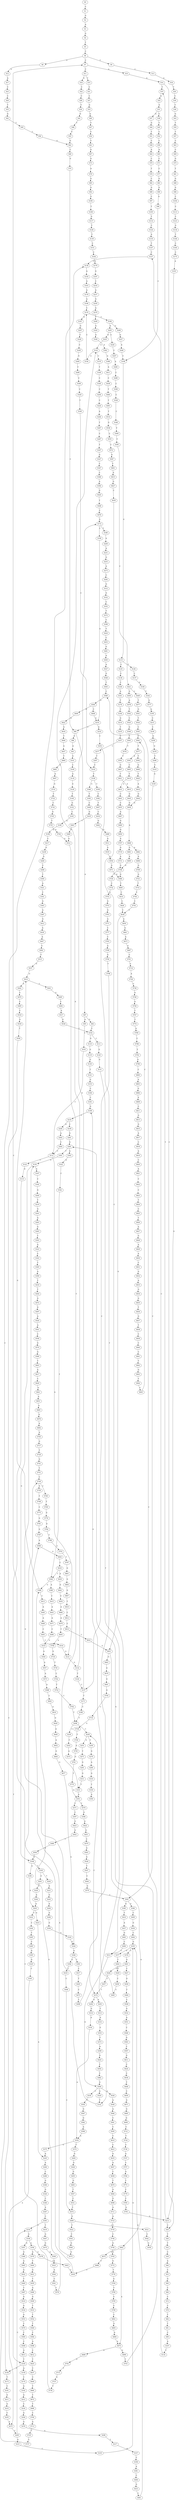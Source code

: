 strict digraph  {
	S0 -> S1 [ label = C ];
	S1 -> S2 [ label = G ];
	S2 -> S3 [ label = A ];
	S3 -> S4 [ label = G ];
	S4 -> S5 [ label = T ];
	S5 -> S6 [ label = C ];
	S6 -> S7 [ label = C ];
	S6 -> S8 [ label = G ];
	S6 -> S9 [ label = T ];
	S7 -> S10 [ label = A ];
	S7 -> S11 [ label = C ];
	S8 -> S12 [ label = A ];
	S9 -> S13 [ label = C ];
	S10 -> S14 [ label = G ];
	S11 -> S15 [ label = T ];
	S11 -> S16 [ label = G ];
	S12 -> S17 [ label = A ];
	S13 -> S18 [ label = G ];
	S14 -> S19 [ label = T ];
	S14 -> S20 [ label = C ];
	S15 -> S21 [ label = C ];
	S16 -> S22 [ label = C ];
	S17 -> S23 [ label = C ];
	S18 -> S24 [ label = T ];
	S19 -> S25 [ label = A ];
	S20 -> S26 [ label = T ];
	S21 -> S27 [ label = C ];
	S22 -> S28 [ label = C ];
	S23 -> S29 [ label = C ];
	S24 -> S30 [ label = C ];
	S25 -> S31 [ label = G ];
	S26 -> S32 [ label = T ];
	S27 -> S33 [ label = G ];
	S28 -> S34 [ label = T ];
	S29 -> S35 [ label = T ];
	S30 -> S36 [ label = T ];
	S31 -> S37 [ label = G ];
	S31 -> S38 [ label = C ];
	S32 -> S39 [ label = C ];
	S33 -> S40 [ label = G ];
	S34 -> S41 [ label = G ];
	S35 -> S42 [ label = G ];
	S36 -> S43 [ label = G ];
	S37 -> S44 [ label = G ];
	S38 -> S45 [ label = T ];
	S39 -> S46 [ label = A ];
	S40 -> S47 [ label = T ];
	S41 -> S48 [ label = T ];
	S42 -> S49 [ label = T ];
	S43 -> S50 [ label = T ];
	S44 -> S51 [ label = T ];
	S45 -> S52 [ label = C ];
	S46 -> S53 [ label = C ];
	S47 -> S54 [ label = C ];
	S48 -> S55 [ label = C ];
	S49 -> S56 [ label = C ];
	S50 -> S57 [ label = T ];
	S51 -> S58 [ label = C ];
	S52 -> S59 [ label = C ];
	S53 -> S60 [ label = G ];
	S54 -> S61 [ label = T ];
	S55 -> S62 [ label = G ];
	S56 -> S62 [ label = G ];
	S57 -> S63 [ label = C ];
	S58 -> S64 [ label = A ];
	S59 -> S65 [ label = A ];
	S60 -> S66 [ label = C ];
	S61 -> S67 [ label = G ];
	S62 -> S68 [ label = C ];
	S63 -> S69 [ label = C ];
	S64 -> S70 [ label = C ];
	S65 -> S71 [ label = C ];
	S66 -> S72 [ label = C ];
	S67 -> S73 [ label = G ];
	S68 -> S74 [ label = G ];
	S69 -> S75 [ label = G ];
	S70 -> S76 [ label = T ];
	S71 -> S77 [ label = C ];
	S72 -> S78 [ label = C ];
	S73 -> S79 [ label = A ];
	S74 -> S80 [ label = C ];
	S75 -> S81 [ label = T ];
	S76 -> S82 [ label = C ];
	S77 -> S83 [ label = G ];
	S78 -> S84 [ label = T ];
	S79 -> S85 [ label = G ];
	S80 -> S86 [ label = G ];
	S80 -> S87 [ label = A ];
	S81 -> S88 [ label = G ];
	S82 -> S89 [ label = G ];
	S83 -> S90 [ label = G ];
	S84 -> S91 [ label = T ];
	S85 -> S92 [ label = G ];
	S86 -> S93 [ label = A ];
	S87 -> S94 [ label = G ];
	S87 -> S95 [ label = A ];
	S88 -> S96 [ label = G ];
	S89 -> S97 [ label = C ];
	S90 -> S98 [ label = A ];
	S91 -> S99 [ label = C ];
	S92 -> S100 [ label = G ];
	S93 -> S101 [ label = G ];
	S94 -> S102 [ label = C ];
	S95 -> S103 [ label = C ];
	S96 -> S104 [ label = C ];
	S97 -> S105 [ label = T ];
	S98 -> S106 [ label = C ];
	S99 -> S107 [ label = A ];
	S100 -> S108 [ label = T ];
	S101 -> S109 [ label = C ];
	S102 -> S110 [ label = G ];
	S102 -> S111 [ label = C ];
	S103 -> S112 [ label = C ];
	S104 -> S113 [ label = C ];
	S105 -> S114 [ label = T ];
	S106 -> S115 [ label = G ];
	S107 -> S116 [ label = T ];
	S108 -> S117 [ label = G ];
	S109 -> S118 [ label = A ];
	S110 -> S119 [ label = G ];
	S111 -> S120 [ label = G ];
	S112 -> S121 [ label = A ];
	S112 -> S122 [ label = C ];
	S113 -> S123 [ label = C ];
	S114 -> S124 [ label = C ];
	S115 -> S125 [ label = C ];
	S115 -> S126 [ label = T ];
	S116 -> S127 [ label = C ];
	S117 -> S128 [ label = T ];
	S118 -> S129 [ label = G ];
	S119 -> S130 [ label = G ];
	S120 -> S131 [ label = G ];
	S121 -> S132 [ label = G ];
	S122 -> S133 [ label = G ];
	S123 -> S134 [ label = G ];
	S124 -> S135 [ label = A ];
	S125 -> S136 [ label = C ];
	S126 -> S137 [ label = C ];
	S127 -> S138 [ label = C ];
	S128 -> S139 [ label = T ];
	S129 -> S140 [ label = T ];
	S130 -> S141 [ label = T ];
	S131 -> S142 [ label = T ];
	S132 -> S143 [ label = A ];
	S132 -> S144 [ label = T ];
	S133 -> S145 [ label = T ];
	S134 -> S146 [ label = T ];
	S135 -> S147 [ label = T ];
	S136 -> S148 [ label = C ];
	S137 -> S149 [ label = G ];
	S138 -> S150 [ label = A ];
	S139 -> S151 [ label = C ];
	S140 -> S152 [ label = G ];
	S141 -> S153 [ label = G ];
	S142 -> S154 [ label = G ];
	S143 -> S155 [ label = C ];
	S143 -> S156 [ label = A ];
	S144 -> S157 [ label = C ];
	S145 -> S158 [ label = C ];
	S145 -> S159 [ label = A ];
	S146 -> S160 [ label = C ];
	S147 -> S127 [ label = C ];
	S148 -> S161 [ label = A ];
	S149 -> S162 [ label = T ];
	S150 -> S163 [ label = G ];
	S151 -> S164 [ label = C ];
	S152 -> S165 [ label = C ];
	S153 -> S166 [ label = C ];
	S154 -> S167 [ label = A ];
	S154 -> S168 [ label = G ];
	S155 -> S169 [ label = T ];
	S156 -> S170 [ label = C ];
	S157 -> S171 [ label = T ];
	S157 -> S172 [ label = G ];
	S158 -> S173 [ label = T ];
	S159 -> S174 [ label = C ];
	S160 -> S175 [ label = C ];
	S161 -> S176 [ label = T ];
	S162 -> S177 [ label = G ];
	S163 -> S178 [ label = A ];
	S164 -> S179 [ label = A ];
	S165 -> S180 [ label = A ];
	S166 -> S181 [ label = C ];
	S167 -> S182 [ label = C ];
	S168 -> S183 [ label = T ];
	S168 -> S184 [ label = A ];
	S169 -> S185 [ label = C ];
	S170 -> S186 [ label = C ];
	S170 -> S187 [ label = A ];
	S171 -> S188 [ label = C ];
	S172 -> S189 [ label = T ];
	S172 -> S190 [ label = C ];
	S173 -> S191 [ label = C ];
	S174 -> S192 [ label = A ];
	S175 -> S193 [ label = A ];
	S176 -> S194 [ label = C ];
	S177 -> S195 [ label = A ];
	S178 -> S196 [ label = A ];
	S179 -> S197 [ label = G ];
	S180 -> S198 [ label = A ];
	S181 -> S199 [ label = G ];
	S182 -> S200 [ label = G ];
	S183 -> S201 [ label = G ];
	S183 -> S202 [ label = T ];
	S184 -> S203 [ label = A ];
	S185 -> S204 [ label = C ];
	S186 -> S205 [ label = A ];
	S186 -> S206 [ label = G ];
	S187 -> S207 [ label = G ];
	S188 -> S208 [ label = T ];
	S189 -> S209 [ label = A ];
	S190 -> S210 [ label = G ];
	S191 -> S211 [ label = G ];
	S192 -> S212 [ label = G ];
	S193 -> S213 [ label = G ];
	S194 -> S214 [ label = G ];
	S195 -> S215 [ label = C ];
	S196 -> S170 [ label = C ];
	S197 -> S216 [ label = C ];
	S198 -> S217 [ label = C ];
	S199 -> S218 [ label = C ];
	S200 -> S219 [ label = T ];
	S201 -> S220 [ label = G ];
	S202 -> S221 [ label = A ];
	S203 -> S222 [ label = C ];
	S203 -> S223 [ label = G ];
	S204 -> S224 [ label = C ];
	S205 -> S225 [ label = G ];
	S205 -> S226 [ label = C ];
	S206 -> S227 [ label = G ];
	S207 -> S228 [ label = C ];
	S208 -> S229 [ label = C ];
	S208 -> S230 [ label = G ];
	S209 -> S231 [ label = A ];
	S210 -> S232 [ label = G ];
	S210 -> S80 [ label = C ];
	S211 -> S233 [ label = G ];
	S212 -> S234 [ label = C ];
	S213 -> S20 [ label = C ];
	S213 -> S19 [ label = T ];
	S214 -> S235 [ label = T ];
	S215 -> S236 [ label = C ];
	S216 -> S237 [ label = A ];
	S217 -> S238 [ label = A ];
	S218 -> S239 [ label = C ];
	S218 -> S240 [ label = A ];
	S219 -> S241 [ label = G ];
	S220 -> S242 [ label = A ];
	S221 -> S243 [ label = G ];
	S222 -> S244 [ label = C ];
	S223 -> S245 [ label = A ];
	S224 -> S246 [ label = A ];
	S225 -> S143 [ label = A ];
	S226 -> S247 [ label = C ];
	S227 -> S248 [ label = A ];
	S228 -> S249 [ label = C ];
	S229 -> S250 [ label = T ];
	S229 -> S251 [ label = G ];
	S230 -> S252 [ label = T ];
	S231 -> S253 [ label = G ];
	S232 -> S254 [ label = C ];
	S233 -> S255 [ label = C ];
	S234 -> S256 [ label = A ];
	S235 -> S257 [ label = C ];
	S236 -> S258 [ label = G ];
	S237 -> S259 [ label = G ];
	S238 -> S260 [ label = G ];
	S239 -> S261 [ label = G ];
	S240 -> S262 [ label = A ];
	S241 -> S263 [ label = G ];
	S242 -> S203 [ label = A ];
	S243 -> S264 [ label = A ];
	S244 -> S265 [ label = T ];
	S245 -> S266 [ label = A ];
	S246 -> S267 [ label = T ];
	S247 -> S268 [ label = A ];
	S248 -> S106 [ label = C ];
	S249 -> S269 [ label = G ];
	S250 -> S270 [ label = G ];
	S251 -> S271 [ label = T ];
	S252 -> S272 [ label = A ];
	S253 -> S273 [ label = A ];
	S254 -> S274 [ label = T ];
	S255 -> S275 [ label = A ];
	S256 -> S276 [ label = G ];
	S257 -> S277 [ label = C ];
	S258 -> S278 [ label = G ];
	S259 -> S279 [ label = A ];
	S260 -> S280 [ label = C ];
	S261 -> S281 [ label = G ];
	S262 -> S282 [ label = C ];
	S263 -> S283 [ label = G ];
	S264 -> S284 [ label = A ];
	S265 -> S285 [ label = C ];
	S266 -> S286 [ label = C ];
	S267 -> S287 [ label = C ];
	S268 -> S288 [ label = C ];
	S269 -> S289 [ label = T ];
	S270 -> S290 [ label = A ];
	S271 -> S291 [ label = G ];
	S273 -> S292 [ label = C ];
	S274 -> S293 [ label = A ];
	S274 -> S294 [ label = G ];
	S275 -> S295 [ label = C ];
	S276 -> S296 [ label = G ];
	S277 -> S297 [ label = T ];
	S278 -> S298 [ label = T ];
	S279 -> S299 [ label = T ];
	S280 -> S300 [ label = T ];
	S281 -> S301 [ label = T ];
	S281 -> S302 [ label = A ];
	S282 -> S112 [ label = C ];
	S283 -> S303 [ label = T ];
	S284 -> S304 [ label = G ];
	S285 -> S305 [ label = G ];
	S286 -> S306 [ label = G ];
	S287 -> S307 [ label = T ];
	S288 -> S308 [ label = C ];
	S289 -> S309 [ label = C ];
	S290 -> S310 [ label = G ];
	S291 -> S311 [ label = G ];
	S292 -> S312 [ label = G ];
	S293 -> S313 [ label = T ];
	S294 -> S314 [ label = G ];
	S295 -> S315 [ label = G ];
	S295 -> S316 [ label = C ];
	S296 -> S317 [ label = T ];
	S297 -> S318 [ label = C ];
	S298 -> S319 [ label = C ];
	S299 -> S320 [ label = A ];
	S300 -> S321 [ label = A ];
	S301 -> S154 [ label = G ];
	S302 -> S322 [ label = A ];
	S303 -> S323 [ label = A ];
	S304 -> S324 [ label = G ];
	S305 -> S325 [ label = G ];
	S306 -> S326 [ label = G ];
	S307 -> S327 [ label = G ];
	S308 -> S328 [ label = C ];
	S309 -> S329 [ label = C ];
	S310 -> S330 [ label = T ];
	S311 -> S331 [ label = T ];
	S312 -> S332 [ label = G ];
	S313 -> S333 [ label = A ];
	S314 -> S334 [ label = A ];
	S315 -> S335 [ label = C ];
	S316 -> S336 [ label = G ];
	S317 -> S337 [ label = G ];
	S318 -> S338 [ label = T ];
	S319 -> S339 [ label = G ];
	S320 -> S340 [ label = A ];
	S321 -> S341 [ label = C ];
	S322 -> S342 [ label = C ];
	S323 -> S343 [ label = C ];
	S324 -> S344 [ label = G ];
	S325 -> S345 [ label = C ];
	S326 -> S346 [ label = C ];
	S327 -> S347 [ label = C ];
	S328 -> S348 [ label = C ];
	S329 -> S349 [ label = T ];
	S330 -> S350 [ label = A ];
	S331 -> S351 [ label = A ];
	S332 -> S352 [ label = C ];
	S333 -> S353 [ label = G ];
	S334 -> S354 [ label = A ];
	S335 -> S355 [ label = G ];
	S336 -> S356 [ label = A ];
	S336 -> S357 [ label = G ];
	S337 -> S358 [ label = C ];
	S338 -> S359 [ label = T ];
	S338 -> S360 [ label = G ];
	S339 -> S361 [ label = C ];
	S340 -> S362 [ label = A ];
	S341 -> S363 [ label = G ];
	S342 -> S364 [ label = T ];
	S343 -> S365 [ label = T ];
	S344 -> S366 [ label = G ];
	S345 -> S275 [ label = A ];
	S346 -> S367 [ label = A ];
	S347 -> S368 [ label = C ];
	S348 -> S369 [ label = T ];
	S349 -> S318 [ label = C ];
	S351 -> S370 [ label = T ];
	S351 -> S371 [ label = C ];
	S352 -> S372 [ label = T ];
	S353 -> S373 [ label = T ];
	S354 -> S374 [ label = T ];
	S354 -> S375 [ label = G ];
	S355 -> S376 [ label = C ];
	S355 -> S377 [ label = G ];
	S356 -> S378 [ label = G ];
	S356 -> S379 [ label = A ];
	S357 -> S380 [ label = G ];
	S358 -> S381 [ label = A ];
	S359 -> S382 [ label = C ];
	S360 -> S383 [ label = T ];
	S361 -> S384 [ label = A ];
	S361 -> S385 [ label = G ];
	S362 -> S386 [ label = A ];
	S363 -> S387 [ label = A ];
	S364 -> S388 [ label = G ];
	S364 -> S389 [ label = A ];
	S365 -> S390 [ label = A ];
	S366 -> S391 [ label = T ];
	S366 -> S392 [ label = G ];
	S367 -> S393 [ label = C ];
	S368 -> S394 [ label = A ];
	S369 -> S395 [ label = T ];
	S370 -> S396 [ label = G ];
	S371 -> S397 [ label = C ];
	S372 -> S398 [ label = C ];
	S373 -> S399 [ label = A ];
	S374 -> S400 [ label = G ];
	S375 -> S245 [ label = A ];
	S376 -> S401 [ label = G ];
	S377 -> S402 [ label = T ];
	S378 -> S403 [ label = T ];
	S379 -> S404 [ label = T ];
	S380 -> S405 [ label = A ];
	S381 -> S406 [ label = C ];
	S382 -> S407 [ label = T ];
	S383 -> S408 [ label = C ];
	S384 -> S409 [ label = C ];
	S385 -> S410 [ label = T ];
	S386 -> S411 [ label = A ];
	S387 -> S412 [ label = G ];
	S388 -> S413 [ label = C ];
	S388 -> S414 [ label = G ];
	S389 -> S415 [ label = C ];
	S390 -> S416 [ label = T ];
	S391 -> S417 [ label = C ];
	S392 -> S418 [ label = T ];
	S393 -> S316 [ label = C ];
	S393 -> S419 [ label = T ];
	S394 -> S420 [ label = G ];
	S395 -> S421 [ label = C ];
	S396 -> S422 [ label = A ];
	S397 -> S423 [ label = G ];
	S398 -> S424 [ label = T ];
	S399 -> S425 [ label = G ];
	S400 -> S426 [ label = G ];
	S401 -> S427 [ label = C ];
	S401 -> S428 [ label = G ];
	S402 -> S429 [ label = G ];
	S403 -> S430 [ label = C ];
	S404 -> S431 [ label = G ];
	S405 -> S432 [ label = A ];
	S406 -> S433 [ label = G ];
	S407 -> S434 [ label = C ];
	S408 -> S435 [ label = G ];
	S409 -> S436 [ label = G ];
	S410 -> S437 [ label = A ];
	S411 -> S438 [ label = C ];
	S412 -> S439 [ label = A ];
	S413 -> S440 [ label = A ];
	S414 -> S441 [ label = C ];
	S414 -> S442 [ label = A ];
	S415 -> S443 [ label = A ];
	S416 -> S444 [ label = T ];
	S417 -> S445 [ label = T ];
	S418 -> S446 [ label = C ];
	S419 -> S447 [ label = G ];
	S420 -> S448 [ label = T ];
	S421 -> S449 [ label = C ];
	S421 -> S450 [ label = G ];
	S422 -> S451 [ label = G ];
	S423 -> S452 [ label = G ];
	S424 -> S453 [ label = C ];
	S425 -> S454 [ label = C ];
	S426 -> S455 [ label = G ];
	S427 -> S456 [ label = G ];
	S428 -> S457 [ label = C ];
	S429 -> S458 [ label = C ];
	S430 -> S7 [ label = C ];
	S431 -> S459 [ label = T ];
	S432 -> S460 [ label = T ];
	S433 -> S461 [ label = C ];
	S434 -> S462 [ label = G ];
	S435 -> S463 [ label = T ];
	S436 -> S464 [ label = C ];
	S437 -> S465 [ label = G ];
	S438 -> S466 [ label = T ];
	S439 -> S467 [ label = A ];
	S440 -> S468 [ label = A ];
	S441 -> S469 [ label = G ];
	S442 -> S470 [ label = C ];
	S443 -> S471 [ label = A ];
	S444 -> S472 [ label = G ];
	S445 -> S473 [ label = C ];
	S446 -> S474 [ label = C ];
	S447 -> S475 [ label = G ];
	S448 -> S476 [ label = C ];
	S449 -> S477 [ label = T ];
	S450 -> S478 [ label = A ];
	S451 -> S479 [ label = C ];
	S452 -> S480 [ label = T ];
	S453 -> S481 [ label = G ];
	S454 -> S482 [ label = C ];
	S455 -> S483 [ label = G ];
	S456 -> S484 [ label = T ];
	S457 -> S274 [ label = T ];
	S458 -> S485 [ label = C ];
	S459 -> S486 [ label = A ];
	S460 -> S487 [ label = T ];
	S461 -> S355 [ label = G ];
	S462 -> S488 [ label = G ];
	S463 -> S489 [ label = G ];
	S464 -> S355 [ label = G ];
	S465 -> S490 [ label = C ];
	S466 -> S491 [ label = T ];
	S467 -> S492 [ label = C ];
	S468 -> S493 [ label = C ];
	S469 -> S494 [ label = C ];
	S470 -> S495 [ label = C ];
	S471 -> S496 [ label = C ];
	S472 -> S497 [ label = G ];
	S473 -> S498 [ label = T ];
	S474 -> S499 [ label = G ];
	S475 -> S500 [ label = G ];
	S476 -> S172 [ label = G ];
	S477 -> S501 [ label = G ];
	S478 -> S502 [ label = T ];
	S479 -> S503 [ label = G ];
	S480 -> S504 [ label = G ];
	S481 -> S505 [ label = A ];
	S482 -> S506 [ label = G ];
	S483 -> S507 [ label = T ];
	S484 -> S508 [ label = C ];
	S485 -> S199 [ label = G ];
	S486 -> S509 [ label = G ];
	S487 -> S510 [ label = G ];
	S488 -> S511 [ label = A ];
	S489 -> S512 [ label = G ];
	S490 -> S513 [ label = C ];
	S491 -> S514 [ label = T ];
	S492 -> S515 [ label = T ];
	S493 -> S516 [ label = C ];
	S494 -> S517 [ label = A ];
	S495 -> S518 [ label = C ];
	S496 -> S519 [ label = G ];
	S497 -> S520 [ label = A ];
	S498 -> S229 [ label = C ];
	S499 -> S521 [ label = C ];
	S499 -> S522 [ label = T ];
	S500 -> S523 [ label = A ];
	S501 -> S524 [ label = T ];
	S502 -> S525 [ label = C ];
	S503 -> S526 [ label = G ];
	S504 -> S168 [ label = G ];
	S505 -> S527 [ label = A ];
	S506 -> S528 [ label = A ];
	S506 -> S529 [ label = G ];
	S506 -> S530 [ label = C ];
	S507 -> S531 [ label = C ];
	S508 -> S532 [ label = G ];
	S509 -> S533 [ label = T ];
	S510 -> S534 [ label = A ];
	S511 -> S535 [ label = G ];
	S512 -> S331 [ label = T ];
	S513 -> S506 [ label = G ];
	S514 -> S536 [ label = G ];
	S515 -> S537 [ label = G ];
	S516 -> S121 [ label = A ];
	S517 -> S538 [ label = G ];
	S518 -> S539 [ label = G ];
	S519 -> S540 [ label = A ];
	S520 -> S541 [ label = A ];
	S521 -> S542 [ label = C ];
	S522 -> S543 [ label = C ];
	S523 -> S544 [ label = A ];
	S524 -> S545 [ label = C ];
	S525 -> S546 [ label = G ];
	S526 -> S547 [ label = T ];
	S527 -> S548 [ label = G ];
	S528 -> S549 [ label = A ];
	S529 -> S142 [ label = T ];
	S530 -> S550 [ label = T ];
	S531 -> S474 [ label = C ];
	S532 -> S551 [ label = A ];
	S533 -> S552 [ label = T ];
	S534 -> S553 [ label = A ];
	S535 -> S554 [ label = A ];
	S536 -> S555 [ label = C ];
	S537 -> S414 [ label = G ];
	S538 -> S102 [ label = C ];
	S539 -> S556 [ label = T ];
	S540 -> S557 [ label = A ];
	S541 -> S558 [ label = C ];
	S542 -> S559 [ label = G ];
	S543 -> S560 [ label = G ];
	S544 -> S561 [ label = C ];
	S545 -> S562 [ label = C ];
	S546 -> S563 [ label = T ];
	S547 -> S564 [ label = C ];
	S548 -> S565 [ label = T ];
	S549 -> S566 [ label = A ];
	S550 -> S567 [ label = G ];
	S551 -> S568 [ label = C ];
	S552 -> S569 [ label = T ];
	S553 -> S570 [ label = C ];
	S554 -> S571 [ label = G ];
	S555 -> S572 [ label = C ];
	S556 -> S158 [ label = C ];
	S557 -> S573 [ label = A ];
	S558 -> S574 [ label = G ];
	S559 -> S281 [ label = G ];
	S560 -> S575 [ label = G ];
	S561 -> S576 [ label = T ];
	S562 -> S577 [ label = T ];
	S563 -> S578 [ label = T ];
	S564 -> S579 [ label = G ];
	S565 -> S580 [ label = C ];
	S566 -> S581 [ label = C ];
	S567 -> S582 [ label = G ];
	S568 -> S583 [ label = G ];
	S569 -> S584 [ label = C ];
	S570 -> S585 [ label = C ];
	S571 -> S586 [ label = G ];
	S572 -> S587 [ label = G ];
	S573 -> S588 [ label = A ];
	S574 -> S589 [ label = G ];
	S575 -> S590 [ label = A ];
	S576 -> S388 [ label = G ];
	S577 -> S591 [ label = A ];
	S577 -> S592 [ label = T ];
	S578 -> S593 [ label = T ];
	S579 -> S361 [ label = C ];
	S580 -> S594 [ label = G ];
	S581 -> S595 [ label = C ];
	S582 -> S596 [ label = A ];
	S583 -> S597 [ label = C ];
	S584 -> S598 [ label = A ];
	S585 -> S599 [ label = C ];
	S586 -> S600 [ label = T ];
	S587 -> S601 [ label = T ];
	S588 -> S602 [ label = C ];
	S589 -> S603 [ label = T ];
	S590 -> S604 [ label = A ];
	S591 -> S605 [ label = C ];
	S592 -> S606 [ label = G ];
	S593 -> S607 [ label = G ];
	S594 -> S608 [ label = C ];
	S594 -> S609 [ label = A ];
	S595 -> S610 [ label = C ];
	S596 -> S354 [ label = A ];
	S597 -> S611 [ label = G ];
	S598 -> S612 [ label = C ];
	S599 -> S613 [ label = G ];
	S600 -> S614 [ label = C ];
	S601 -> S615 [ label = A ];
	S602 -> S616 [ label = A ];
	S603 -> S617 [ label = A ];
	S604 -> S618 [ label = C ];
	S605 -> S619 [ label = T ];
	S606 -> S620 [ label = T ];
	S607 -> S621 [ label = T ];
	S608 -> S210 [ label = G ];
	S609 -> S622 [ label = G ];
	S610 -> S623 [ label = C ];
	S611 -> S624 [ label = C ];
	S612 -> S625 [ label = T ];
	S613 -> S145 [ label = T ];
	S614 -> S626 [ label = C ];
	S615 -> S627 [ label = G ];
	S616 -> S628 [ label = G ];
	S617 -> S629 [ label = C ];
	S618 -> S630 [ label = A ];
	S618 -> S364 [ label = T ];
	S619 -> S631 [ label = A ];
	S620 -> S632 [ label = A ];
	S621 -> S633 [ label = A ];
	S622 -> S634 [ label = G ];
	S623 -> S635 [ label = G ];
	S624 -> S636 [ label = C ];
	S625 -> S637 [ label = C ];
	S626 -> S638 [ label = C ];
	S627 -> S639 [ label = C ];
	S628 -> S640 [ label = A ];
	S629 -> S641 [ label = G ];
	S630 -> S642 [ label = G ];
	S631 -> S643 [ label = C ];
	S632 -> S644 [ label = G ];
	S633 -> S645 [ label = G ];
	S634 -> S646 [ label = T ];
	S635 -> S647 [ label = A ];
	S636 -> S648 [ label = T ];
	S637 -> S649 [ label = C ];
	S638 -> S650 [ label = A ];
	S638 -> S651 [ label = G ];
	S639 -> S513 [ label = C ];
	S640 -> S652 [ label = A ];
	S641 -> S653 [ label = A ];
	S642 -> S654 [ label = G ];
	S643 -> S655 [ label = C ];
	S644 -> S656 [ label = G ];
	S645 -> S656 [ label = G ];
	S646 -> S657 [ label = A ];
	S647 -> S658 [ label = C ];
	S648 -> S659 [ label = C ];
	S649 -> S660 [ label = T ];
	S650 -> S661 [ label = G ];
	S651 -> S662 [ label = A ];
	S651 -> S663 [ label = G ];
	S652 -> S664 [ label = G ];
	S653 -> S665 [ label = A ];
	S654 -> S666 [ label = A ];
	S655 -> S667 [ label = A ];
	S656 -> S668 [ label = A ];
	S657 -> S669 [ label = T ];
	S658 -> S670 [ label = T ];
	S659 -> S671 [ label = G ];
	S660 -> S672 [ label = T ];
	S661 -> S673 [ label = A ];
	S662 -> S674 [ label = G ];
	S662 -> S675 [ label = A ];
	S663 -> S676 [ label = A ];
	S664 -> S677 [ label = G ];
	S665 -> S678 [ label = G ];
	S666 -> S679 [ label = A ];
	S667 -> S680 [ label = G ];
	S668 -> S681 [ label = G ];
	S668 -> S682 [ label = A ];
	S669 -> S683 [ label = A ];
	S670 -> S684 [ label = A ];
	S671 -> S685 [ label = G ];
	S672 -> S686 [ label = T ];
	S673 -> S687 [ label = G ];
	S674 -> S688 [ label = T ];
	S675 -> S689 [ label = A ];
	S675 -> S690 [ label = G ];
	S676 -> S691 [ label = G ];
	S677 -> S344 [ label = G ];
	S678 -> S692 [ label = A ];
	S679 -> S693 [ label = T ];
	S680 -> S694 [ label = G ];
	S681 -> S695 [ label = A ];
	S682 -> S696 [ label = A ];
	S683 -> S697 [ label = A ];
	S684 -> S698 [ label = G ];
	S685 -> S699 [ label = G ];
	S686 -> S700 [ label = C ];
	S687 -> S701 [ label = C ];
	S688 -> S430 [ label = C ];
	S689 -> S702 [ label = G ];
	S690 -> S703 [ label = T ];
	S691 -> S704 [ label = G ];
	S692 -> S705 [ label = A ];
	S693 -> S706 [ label = A ];
	S694 -> S707 [ label = A ];
	S695 -> S708 [ label = G ];
	S696 -> S709 [ label = G ];
	S697 -> S710 [ label = G ];
	S698 -> S711 [ label = A ];
	S699 -> S712 [ label = C ];
	S700 -> S713 [ label = A ];
	S701 -> S714 [ label = C ];
	S702 -> S715 [ label = T ];
	S703 -> S580 [ label = C ];
	S704 -> S716 [ label = C ];
	S705 -> S717 [ label = G ];
	S706 -> S718 [ label = G ];
	S707 -> S719 [ label = G ];
	S708 -> S720 [ label = T ];
	S708 -> S586 [ label = G ];
	S709 -> S721 [ label = G ];
	S710 -> S722 [ label = T ];
	S711 -> S723 [ label = A ];
	S712 -> S724 [ label = T ];
	S713 -> S725 [ label = T ];
	S714 -> S726 [ label = A ];
	S715 -> S727 [ label = G ];
	S716 -> S728 [ label = G ];
	S717 -> S729 [ label = T ];
	S718 -> S730 [ label = T ];
	S719 -> S731 [ label = A ];
	S720 -> S732 [ label = C ];
	S721 -> S733 [ label = T ];
	S722 -> S734 [ label = C ];
	S723 -> S735 [ label = T ];
	S724 -> S736 [ label = C ];
	S725 -> S737 [ label = C ];
	S726 -> S738 [ label = C ];
	S727 -> S739 [ label = T ];
	S728 -> S740 [ label = T ];
	S729 -> S741 [ label = G ];
	S730 -> S742 [ label = C ];
	S731 -> S708 [ label = G ];
	S732 -> S743 [ label = A ];
	S733 -> S744 [ label = C ];
	S734 -> S745 [ label = G ];
	S735 -> S746 [ label = C ];
	S736 -> S747 [ label = A ];
	S737 -> S138 [ label = C ];
	S738 -> S748 [ label = G ];
	S739 -> S749 [ label = C ];
	S740 -> S750 [ label = G ];
	S741 -> S751 [ label = T ];
	S742 -> S752 [ label = T ];
	S743 -> S753 [ label = G ];
	S744 -> S754 [ label = C ];
	S745 -> S755 [ label = T ];
	S746 -> S756 [ label = G ];
	S747 -> S757 [ label = C ];
	S748 -> S758 [ label = G ];
	S749 -> S759 [ label = G ];
	S749 -> S760 [ label = C ];
	S750 -> S761 [ label = G ];
	S751 -> S749 [ label = C ];
	S752 -> S762 [ label = C ];
	S753 -> S763 [ label = G ];
	S754 -> S638 [ label = C ];
	S755 -> S764 [ label = G ];
	S756 -> S765 [ label = G ];
	S757 -> S766 [ label = G ];
	S758 -> S767 [ label = T ];
	S759 -> S768 [ label = T ];
	S760 -> S769 [ label = T ];
	S761 -> S770 [ label = T ];
	S762 -> S208 [ label = T ];
	S763 -> S771 [ label = A ];
	S764 -> S512 [ label = G ];
	S765 -> S772 [ label = G ];
	S766 -> S773 [ label = T ];
	S767 -> S774 [ label = T ];
	S768 -> S775 [ label = C ];
	S769 -> S776 [ label = G ];
	S770 -> S351 [ label = A ];
	S771 -> S777 [ label = C ];
	S772 -> S778 [ label = T ];
	S773 -> S779 [ label = C ];
	S774 -> S780 [ label = A ];
	S775 -> S781 [ label = G ];
	S776 -> S782 [ label = G ];
	S777 -> S783 [ label = C ];
	S778 -> S784 [ label = A ];
	S779 -> S785 [ label = C ];
	S780 -> S786 [ label = C ];
	S781 -> S787 [ label = G ];
	S782 -> S788 [ label = C ];
	S783 -> S789 [ label = A ];
	S784 -> S790 [ label = T ];
	S785 -> S791 [ label = A ];
	S786 -> S792 [ label = T ];
	S787 -> S590 [ label = A ];
	S788 -> S793 [ label = C ];
	S789 -> S794 [ label = G ];
	S790 -> S795 [ label = C ];
	S791 -> S213 [ label = G ];
	S792 -> S796 [ label = G ];
	S793 -> S797 [ label = T ];
	S794 -> S798 [ label = T ];
	S795 -> S799 [ label = C ];
	S796 -> S800 [ label = C ];
	S797 -> S801 [ label = G ];
	S798 -> S157 [ label = C ];
	S799 -> S802 [ label = C ];
	S800 -> S803 [ label = A ];
	S801 -> S804 [ label = G ];
	S802 -> S805 [ label = G ];
	S803 -> S806 [ label = G ];
	S804 -> S807 [ label = G ];
	S805 -> S808 [ label = A ];
	S806 -> S809 [ label = A ];
	S807 -> S810 [ label = T ];
	S808 -> S675 [ label = A ];
	S809 -> S811 [ label = C ];
	S810 -> S812 [ label = C ];
	S811 -> S813 [ label = G ];
	S812 -> S814 [ label = C ];
	S813 -> S815 [ label = G ];
	S814 -> S816 [ label = C ];
	S815 -> S817 [ label = A ];
	S816 -> S651 [ label = G ];
	S817 -> S818 [ label = C ];
	S818 -> S819 [ label = A ];
	S819 -> S820 [ label = C ];
	S820 -> S821 [ label = A ];
	S821 -> S822 [ label = C ];
	S822 -> S823 [ label = C ];
	S823 -> S824 [ label = T ];
	S824 -> S825 [ label = C ];
	S825 -> S826 [ label = T ];
	S826 -> S827 [ label = A ];
	S827 -> S828 [ label = G ];
	S828 -> S829 [ label = A ];
	S829 -> S830 [ label = A ];
	S830 -> S831 [ label = C ];
	S831 -> S832 [ label = G ];
	S832 -> S833 [ label = A ];
	S833 -> S834 [ label = G ];
	S834 -> S835 [ label = G ];
	S835 -> S836 [ label = T ];
	S836 -> S837 [ label = G ];
	S837 -> S838 [ label = T ];
	S838 -> S839 [ label = C ];
	S839 -> S840 [ label = C ];
	S840 -> S841 [ label = C ];
	S841 -> S842 [ label = T ];
	S842 -> S843 [ label = G ];
	S843 -> S844 [ label = T ];
	S844 -> S845 [ label = C ];
	S845 -> S562 [ label = C ];
}
